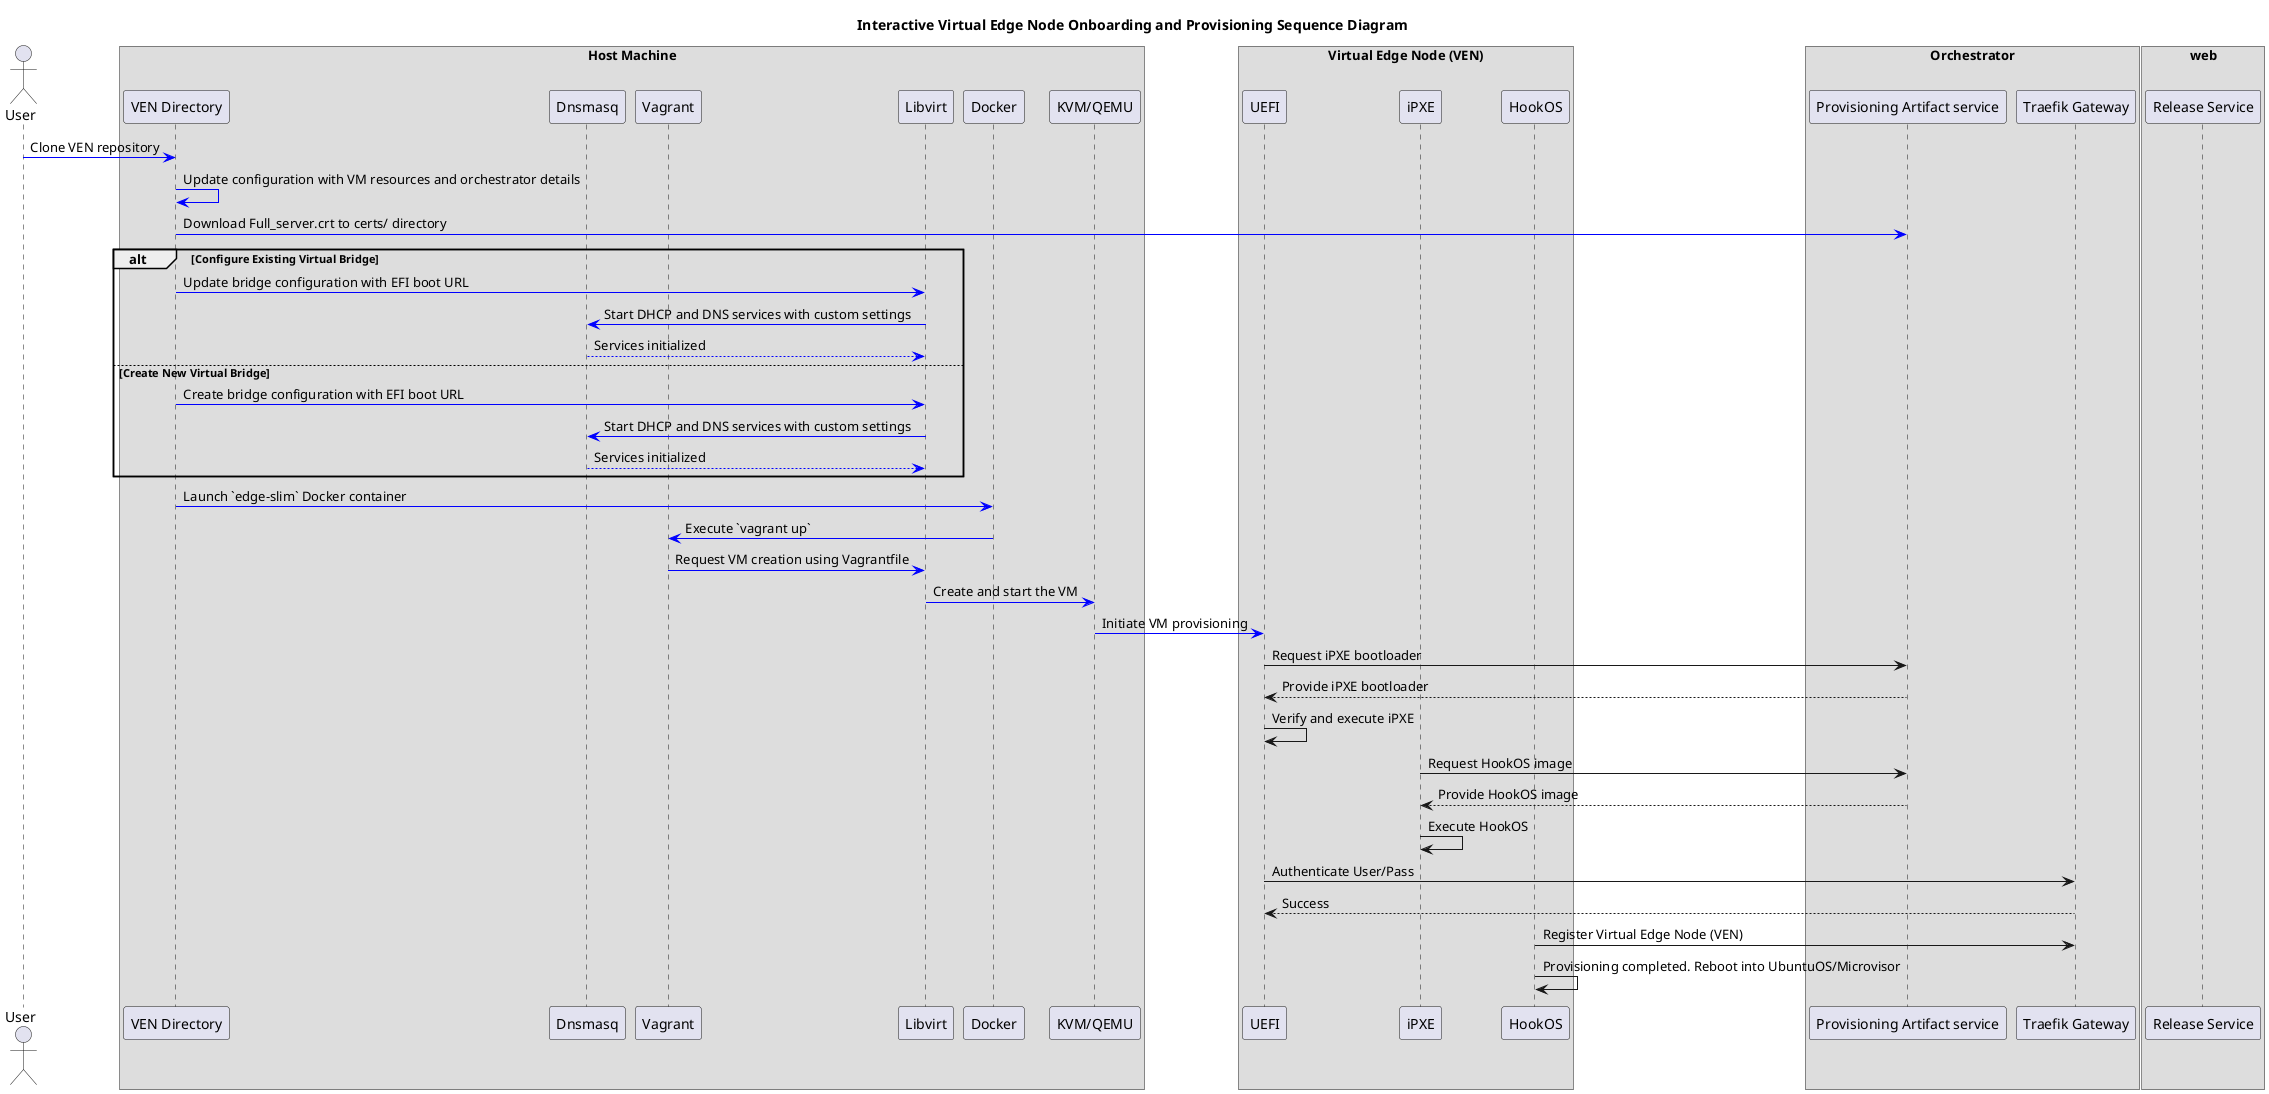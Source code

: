 @startuml
title Interactive Virtual Edge Node Onboarding and Provisioning Sequence Diagram
  actor "User" as User
box "Host Machine"
  participant "VEN Directory" as VEN
  participant "Dnsmasq" as Dnsmasq
  participant "Vagrant" as Vagrant
  participant "Libvirt" as Libvirt
  participant "Docker" as Docker
  participant "KVM/QEMU" as KVM_QEMU
end box
box "Virtual Edge Node (VEN)"
  participant "UEFI" as UEFI
  participant "iPXE" as iPXE
  participant "HookOS" as HookOS
end box
box "Orchestrator"
  participant "Provisioning Artifact service" as CDN
  participant "Traefik Gateway" as Traefik
end box
box "web"
  participant "Release Service" as ReleaseService
end box
User -[#0000FF]> VEN: Clone VEN repository
VEN -[#0000FF]> VEN: Update configuration with VM resources and orchestrator details
VEN -[#0000FF]> CDN: Download Full_server.crt to certs/ directory
alt Configure Existing Virtual Bridge
  VEN -[#0000FF]> Libvirt: Update bridge configuration with EFI boot URL
  Libvirt -[#0000FF]> Dnsmasq: Start DHCP and DNS services with custom settings
  Dnsmasq -[#0000FF]--> Libvirt: Services initialized
else Create New Virtual Bridge
  VEN -[#0000FF]> Libvirt: Create bridge configuration with EFI boot URL
  Libvirt -[#0000FF]> Dnsmasq: Start DHCP and DNS services with custom settings
  Dnsmasq -[#0000FF]--> Libvirt: Services initialized
end
VEN -[#0000FF]> Docker: Launch `edge-slim` Docker container
Docker -[#0000FF]> Vagrant: Execute `vagrant up`
Vagrant -[#0000FF]> Libvirt: Request VM creation using Vagrantfile
Libvirt -[#0000FF]> KVM_QEMU: Create and start the VM
KVM_QEMU -[#0000FF]> UEFI: Initiate VM provisioning
UEFI -> CDN: Request iPXE bootloader
CDN --> UEFI: Provide iPXE bootloader
UEFI -> UEFI: Verify and execute iPXE
iPXE -> CDN: Request HookOS image
CDN --> iPXE: Provide HookOS image
iPXE -> iPXE: Execute HookOS
UEFI -> Traefik: Authenticate User/Pass
Traefik --> UEFI: Success
HookOS -> Traefik: Register Virtual Edge Node (VEN)
HookOS -> HookOS: Provisioning completed. Reboot into UbuntuOS/Microvisor 
@enduml
